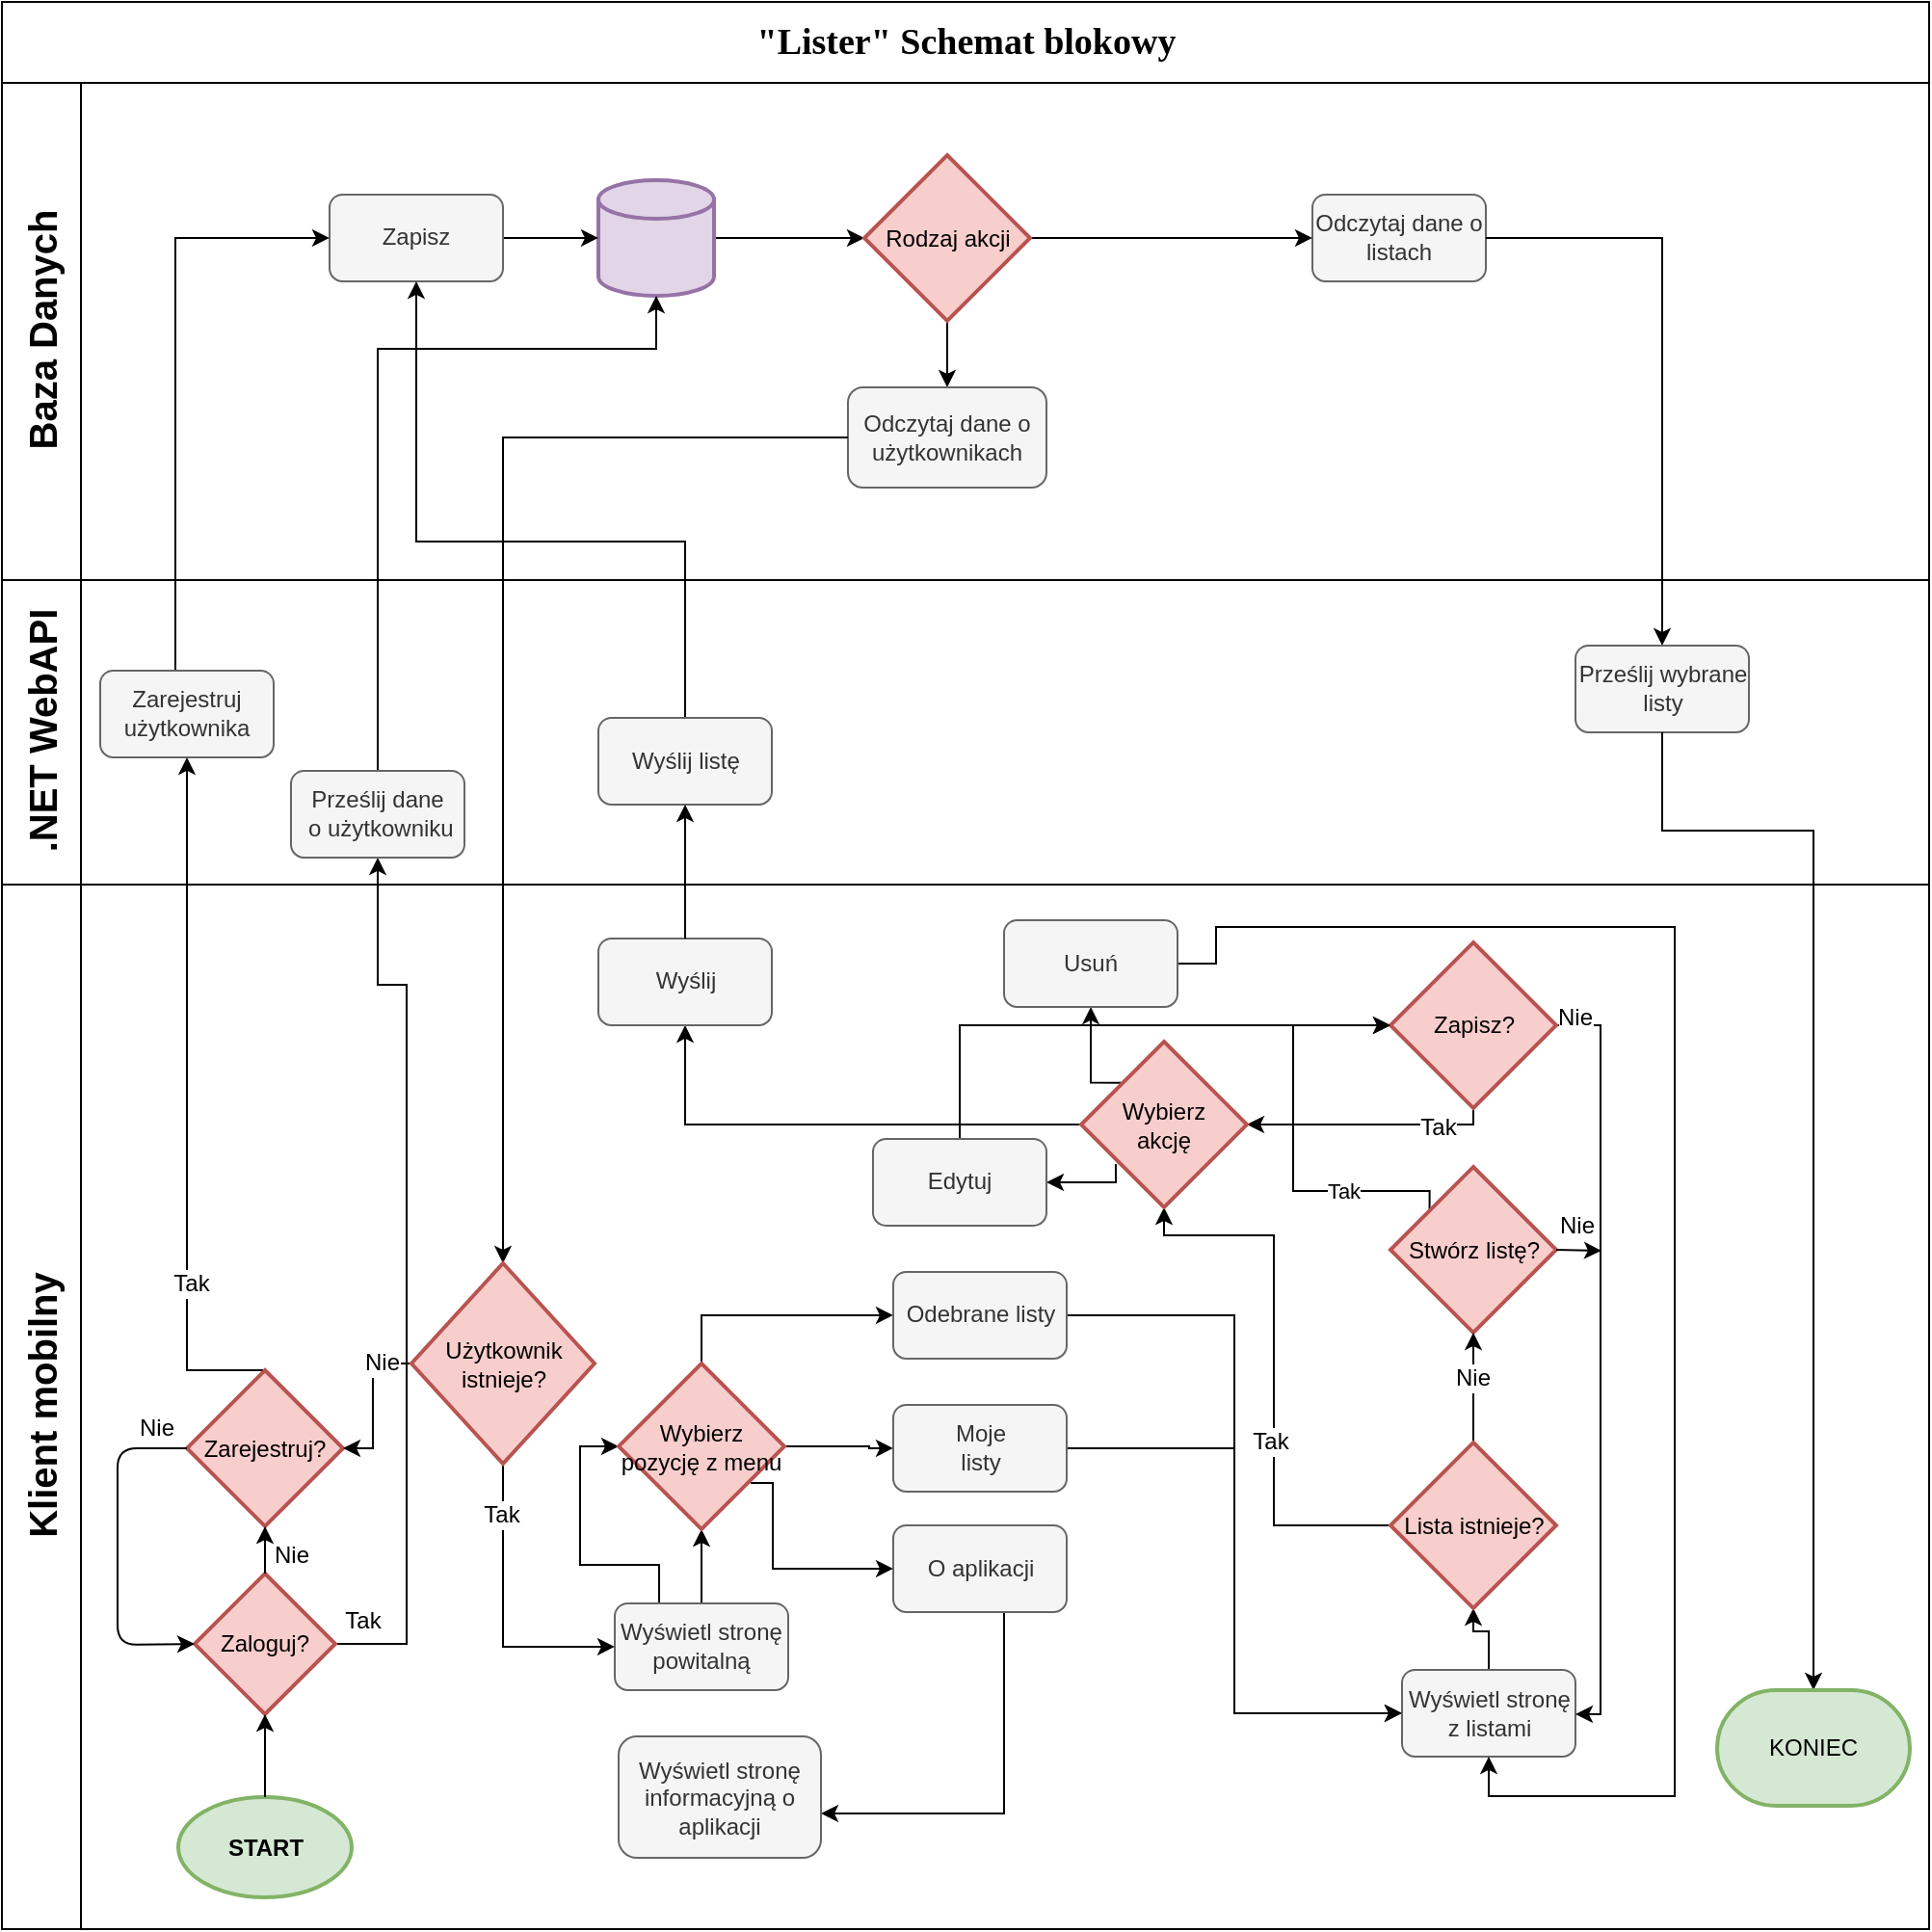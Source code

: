 <mxfile version="10.7.7" type="device"><diagram name="Page-1" id="c7488fd3-1785-93aa-aadb-54a6760d102a"><mxGraphModel dx="1882" dy="1054" grid="1" gridSize="10" guides="1" tooltips="1" connect="1" arrows="1" fold="1" page="1" pageScale="1" pageWidth="1100" pageHeight="850" background="#ffffff" math="0" shadow="0"><root><mxCell id="0"/><mxCell id="1" parent="0"/><mxCell id="2b4e8129b02d487f-1" value="&lt;font style=&quot;font-size: 19px&quot;&gt;&quot;Lister&quot; Schemat blokowy&lt;/font&gt;" style="swimlane;html=1;childLayout=stackLayout;horizontal=1;startSize=42;horizontalStack=0;rounded=0;shadow=0;labelBackgroundColor=none;strokeColor=#000000;strokeWidth=1;fillColor=#ffffff;fontFamily=Verdana;fontSize=8;fontColor=#000000;align=center;" parent="1" vertex="1"><mxGeometry x="180" y="70" width="1000" height="1000" as="geometry"/></mxCell><mxCell id="2b4e8129b02d487f-2" value="&lt;font style=&quot;font-size: 20px&quot;&gt;Baza Danych&lt;/font&gt;" style="swimlane;html=1;startSize=41;horizontal=0;" parent="2b4e8129b02d487f-1" vertex="1"><mxGeometry y="42" width="1000" height="258" as="geometry"/></mxCell><mxCell id="2b4e8129b02d487f-18" style="edgeStyle=orthogonalEdgeStyle;rounded=0;html=1;labelBackgroundColor=none;startArrow=none;startFill=0;startSize=5;endArrow=classicThin;endFill=1;endSize=5;jettySize=auto;orthogonalLoop=1;strokeColor=#000000;strokeWidth=1;fontFamily=Verdana;fontSize=8;fontColor=#000000;" parent="2b4e8129b02d487f-2" source="2b4e8129b02d487f-5" edge="1"><mxGeometry relative="1" as="geometry"><mxPoint x="120" y="75" as="targetPoint"/></mxGeometry></mxCell><mxCell id="2b4e8129b02d487f-20" style="edgeStyle=orthogonalEdgeStyle;rounded=0;html=1;labelBackgroundColor=none;startArrow=none;startFill=0;startSize=5;endArrow=classicThin;endFill=1;endSize=5;jettySize=auto;orthogonalLoop=1;strokeColor=#000000;strokeWidth=1;fontFamily=Verdana;fontSize=8;fontColor=#000000;" parent="2b4e8129b02d487f-2" target="2b4e8129b02d487f-8" edge="1"><mxGeometry relative="1" as="geometry"><mxPoint x="300" y="75" as="sourcePoint"/></mxGeometry></mxCell><mxCell id="2b4e8129b02d487f-22" style="edgeStyle=orthogonalEdgeStyle;rounded=0;html=1;entryX=0;entryY=0.5;labelBackgroundColor=none;startArrow=none;startFill=0;startSize=5;endArrow=classicThin;endFill=1;endSize=5;jettySize=auto;orthogonalLoop=1;strokeColor=#000000;strokeWidth=1;fontFamily=Verdana;fontSize=8;fontColor=#000000;" parent="2b4e8129b02d487f-2" target="2b4e8129b02d487f-10" edge="1"><mxGeometry relative="1" as="geometry"><mxPoint x="490" y="75" as="sourcePoint"/></mxGeometry></mxCell><mxCell id="2b4e8129b02d487f-23" style="edgeStyle=orthogonalEdgeStyle;rounded=0;html=1;labelBackgroundColor=none;startArrow=none;startFill=0;startSize=5;endArrow=classicThin;endFill=1;endSize=5;jettySize=auto;orthogonalLoop=1;strokeColor=#000000;strokeWidth=1;fontFamily=Verdana;fontSize=8;fontColor=#000000;" parent="2b4e8129b02d487f-2" target="2b4e8129b02d487f-11" edge="1"><mxGeometry relative="1" as="geometry"><mxPoint x="580" y="75" as="sourcePoint"/></mxGeometry></mxCell><mxCell id="mTDunuV2wt1Dxk6WjU6H-140" style="edgeStyle=orthogonalEdgeStyle;rounded=0;orthogonalLoop=1;jettySize=auto;html=1;" edge="1" parent="2b4e8129b02d487f-2" source="mTDunuV2wt1Dxk6WjU6H-6" target="mTDunuV2wt1Dxk6WjU6H-139"><mxGeometry relative="1" as="geometry"/></mxCell><mxCell id="mTDunuV2wt1Dxk6WjU6H-6" value="" style="strokeWidth=2;html=1;shape=mxgraph.flowchart.database;whiteSpace=wrap;fillColor=#e1d5e7;strokeColor=#9673a6;" vertex="1" parent="2b4e8129b02d487f-2"><mxGeometry x="309.5" y="50.5" width="60" height="60" as="geometry"/></mxCell><mxCell id="mTDunuV2wt1Dxk6WjU6H-89" style="edgeStyle=orthogonalEdgeStyle;rounded=0;orthogonalLoop=1;jettySize=auto;html=1;" edge="1" parent="2b4e8129b02d487f-2" source="mTDunuV2wt1Dxk6WjU6H-30" target="mTDunuV2wt1Dxk6WjU6H-6"><mxGeometry relative="1" as="geometry"/></mxCell><mxCell id="mTDunuV2wt1Dxk6WjU6H-30" value="Zapisz" style="rounded=1;whiteSpace=wrap;html=1;fontStyle=0;fillColor=#f5f5f5;strokeColor=#666666;fontColor=#333333;" vertex="1" parent="2b4e8129b02d487f-2"><mxGeometry x="170" y="57.971" width="90" height="45" as="geometry"/></mxCell><mxCell id="mTDunuV2wt1Dxk6WjU6H-90" value="Odczytaj dane o listach" style="rounded=1;whiteSpace=wrap;html=1;fontStyle=0;fillColor=#f5f5f5;strokeColor=#666666;fontColor=#333333;" vertex="1" parent="2b4e8129b02d487f-2"><mxGeometry x="680" y="57.971" width="90" height="45" as="geometry"/></mxCell><mxCell id="mTDunuV2wt1Dxk6WjU6H-142" value="" style="edgeStyle=orthogonalEdgeStyle;rounded=0;orthogonalLoop=1;jettySize=auto;html=1;entryX=0;entryY=0.5;entryDx=0;entryDy=0;" edge="1" parent="2b4e8129b02d487f-2" source="mTDunuV2wt1Dxk6WjU6H-139" target="mTDunuV2wt1Dxk6WjU6H-90"><mxGeometry relative="1" as="geometry"><mxPoint x="578.5" y="153.5" as="targetPoint"/><Array as="points"><mxPoint x="670" y="80"/><mxPoint x="670" y="80"/></Array></mxGeometry></mxCell><mxCell id="mTDunuV2wt1Dxk6WjU6H-147" style="edgeStyle=orthogonalEdgeStyle;rounded=0;orthogonalLoop=1;jettySize=auto;html=1;" edge="1" parent="2b4e8129b02d487f-2" source="mTDunuV2wt1Dxk6WjU6H-139" target="mTDunuV2wt1Dxk6WjU6H-146"><mxGeometry relative="1" as="geometry"/></mxCell><mxCell id="mTDunuV2wt1Dxk6WjU6H-139" value="Rodzaj akcji" style="strokeWidth=2;html=1;shape=mxgraph.flowchart.decision;whiteSpace=wrap;fillColor=#f8cecc;strokeColor=#b85450;" vertex="1" parent="2b4e8129b02d487f-2"><mxGeometry x="447.5" y="37.5" width="86" height="86" as="geometry"/></mxCell><mxCell id="mTDunuV2wt1Dxk6WjU6H-146" value="Odczytaj dane o użytkownikach" style="rounded=1;whiteSpace=wrap;html=1;fontStyle=0;fillColor=#f5f5f5;strokeColor=#666666;fontColor=#333333;" vertex="1" parent="2b4e8129b02d487f-2"><mxGeometry x="439" y="158" width="103" height="52" as="geometry"/></mxCell><mxCell id="2b4e8129b02d487f-24" style="edgeStyle=orthogonalEdgeStyle;rounded=0;html=1;labelBackgroundColor=none;startArrow=none;startFill=0;startSize=5;endArrow=classicThin;endFill=1;endSize=5;jettySize=auto;orthogonalLoop=1;strokeColor=#000000;strokeWidth=1;fontFamily=Verdana;fontSize=8;fontColor=#000000;" parent="2b4e8129b02d487f-1" target="2b4e8129b02d487f-12" edge="1"><mxGeometry relative="1" as="geometry"><mxPoint x="155" y="113.5" as="sourcePoint"/></mxGeometry></mxCell><mxCell id="2b4e8129b02d487f-25" value="No" style="edgeStyle=orthogonalEdgeStyle;rounded=0;html=1;labelBackgroundColor=none;startArrow=none;startFill=0;startSize=5;endArrow=classicThin;endFill=1;endSize=5;jettySize=auto;orthogonalLoop=1;strokeColor=#000000;strokeWidth=1;fontFamily=Verdana;fontSize=8;fontColor=#000000;" parent="2b4e8129b02d487f-1" source="2b4e8129b02d487f-13" edge="1"><mxGeometry x="-0.936" y="-15" relative="1" as="geometry"><mxPoint as="offset"/><mxPoint x="265" y="113.5" as="targetPoint"/></mxGeometry></mxCell><mxCell id="2b4e8129b02d487f-27" value="Yes" style="edgeStyle=orthogonalEdgeStyle;rounded=0;html=1;labelBackgroundColor=none;startArrow=none;startFill=0;startSize=5;endArrow=classicThin;endFill=1;endSize=5;jettySize=auto;orthogonalLoop=1;strokeColor=#000000;strokeWidth=1;fontFamily=Verdana;fontSize=8;fontColor=#000000;" parent="2b4e8129b02d487f-1" target="2b4e8129b02d487f-14" edge="1"><mxGeometry x="-0.895" y="15" relative="1" as="geometry"><mxPoint as="offset"/><mxPoint x="265" y="253.5" as="sourcePoint"/></mxGeometry></mxCell><mxCell id="2b4e8129b02d487f-31" style="edgeStyle=orthogonalEdgeStyle;rounded=0;html=1;entryX=0.5;entryY=1;labelBackgroundColor=none;startArrow=none;startFill=0;startSize=5;endArrow=classicThin;endFill=1;endSize=5;jettySize=auto;orthogonalLoop=1;strokeColor=#000000;strokeWidth=1;fontFamily=Verdana;fontSize=8;fontColor=#000000;" parent="2b4e8129b02d487f-1" source="2b4e8129b02d487f-17" edge="1"><mxGeometry relative="1" as="geometry"><mxPoint x="565" y="110" as="targetPoint"/></mxGeometry></mxCell><mxCell id="2b4e8129b02d487f-32" value="No" style="edgeStyle=orthogonalEdgeStyle;rounded=0;html=1;labelBackgroundColor=none;startArrow=none;startFill=0;startSize=5;endArrow=classicThin;endFill=1;endSize=5;jettySize=auto;orthogonalLoop=1;strokeColor=#000000;strokeWidth=1;fontFamily=Verdana;fontSize=8;fontColor=#000000;" parent="2b4e8129b02d487f-1" source="2b4e8129b02d487f-15" edge="1"><mxGeometry x="-0.953" y="15" relative="1" as="geometry"><Array as="points"><mxPoint x="345" y="440"/><mxPoint x="155" y="440"/></Array><mxPoint as="offset"/><mxPoint x="155" y="257" as="targetPoint"/></mxGeometry></mxCell><mxCell id="2b4e8129b02d487f-33" style="edgeStyle=orthogonalEdgeStyle;rounded=0;html=1;labelBackgroundColor=none;startArrow=none;startFill=0;startSize=5;endArrow=classicThin;endFill=1;endSize=5;jettySize=auto;orthogonalLoop=1;strokeColor=#000000;strokeWidth=1;fontFamily=Verdana;fontSize=8;fontColor=#000000;" parent="2b4e8129b02d487f-1" target="2b4e8129b02d487f-9" edge="1"><mxGeometry relative="1" as="geometry"><mxPoint x="455" y="380.5" as="sourcePoint"/></mxGeometry></mxCell><mxCell id="mTDunuV2wt1Dxk6WjU6H-28" style="edgeStyle=orthogonalEdgeStyle;rounded=0;orthogonalLoop=1;jettySize=auto;html=1;entryX=0;entryY=0.5;entryDx=0;entryDy=0;" edge="1" parent="2b4e8129b02d487f-1" source="mTDunuV2wt1Dxk6WjU6H-13" target="mTDunuV2wt1Dxk6WjU6H-30"><mxGeometry relative="1" as="geometry"><Array as="points"><mxPoint x="90" y="123"/></Array></mxGeometry></mxCell><mxCell id="mTDunuV2wt1Dxk6WjU6H-88" style="edgeStyle=orthogonalEdgeStyle;rounded=0;orthogonalLoop=1;jettySize=auto;html=1;" edge="1" parent="2b4e8129b02d487f-1" source="mTDunuV2wt1Dxk6WjU6H-86" target="mTDunuV2wt1Dxk6WjU6H-30"><mxGeometry relative="1" as="geometry"><Array as="points"><mxPoint x="354" y="280"/><mxPoint x="215" y="280"/></Array></mxGeometry></mxCell><mxCell id="mTDunuV2wt1Dxk6WjU6H-94" style="edgeStyle=orthogonalEdgeStyle;rounded=0;orthogonalLoop=1;jettySize=auto;html=1;entryX=0.5;entryY=0;entryDx=0;entryDy=0;" edge="1" parent="2b4e8129b02d487f-1" source="mTDunuV2wt1Dxk6WjU6H-90" target="mTDunuV2wt1Dxk6WjU6H-93"><mxGeometry relative="1" as="geometry"><Array as="points"><mxPoint x="862" y="123"/></Array></mxGeometry></mxCell><mxCell id="mTDunuV2wt1Dxk6WjU6H-132" style="edgeStyle=orthogonalEdgeStyle;rounded=0;orthogonalLoop=1;jettySize=auto;html=1;entryX=0.5;entryY=1;entryDx=0;entryDy=0;exitX=1;exitY=0.5;exitDx=0;exitDy=0;exitPerimeter=0;" edge="1" parent="2b4e8129b02d487f-1" source="mTDunuV2wt1Dxk6WjU6H-7" target="mTDunuV2wt1Dxk6WjU6H-129"><mxGeometry relative="1" as="geometry"><Array as="points"><mxPoint x="210" y="852"/><mxPoint x="210" y="510"/><mxPoint x="195" y="510"/></Array></mxGeometry></mxCell><mxCell id="mTDunuV2wt1Dxk6WjU6H-151" value="Tak" style="text;html=1;resizable=0;points=[];align=center;verticalAlign=middle;labelBackgroundColor=#ffffff;" vertex="1" connectable="0" parent="mTDunuV2wt1Dxk6WjU6H-132"><mxGeometry x="-0.892" y="19" relative="1" as="geometry"><mxPoint x="-11.5" y="7" as="offset"/></mxGeometry></mxCell><mxCell id="mTDunuV2wt1Dxk6WjU6H-135" style="edgeStyle=orthogonalEdgeStyle;rounded=0;orthogonalLoop=1;jettySize=auto;html=1;entryX=0.5;entryY=1;entryDx=0;entryDy=0;entryPerimeter=0;" edge="1" parent="2b4e8129b02d487f-1" source="mTDunuV2wt1Dxk6WjU6H-129" target="mTDunuV2wt1Dxk6WjU6H-6"><mxGeometry relative="1" as="geometry"><Array as="points"><mxPoint x="195" y="180"/><mxPoint x="340" y="180"/></Array></mxGeometry></mxCell><mxCell id="mTDunuV2wt1Dxk6WjU6H-154" style="edgeStyle=orthogonalEdgeStyle;rounded=0;orthogonalLoop=1;jettySize=auto;html=1;" edge="1" parent="2b4e8129b02d487f-1" source="mTDunuV2wt1Dxk6WjU6H-146" target="mTDunuV2wt1Dxk6WjU6H-148"><mxGeometry relative="1" as="geometry"/></mxCell><mxCell id="2b4e8129b02d487f-3" value="&lt;font style=&quot;font-size: 20px&quot;&gt;.NET WebAPI&lt;/font&gt;" style="swimlane;html=1;startSize=41;horizontal=0;" parent="2b4e8129b02d487f-1" vertex="1"><mxGeometry y="300" width="1000" height="158" as="geometry"/></mxCell><mxCell id="2b4e8129b02d487f-26" style="edgeStyle=orthogonalEdgeStyle;rounded=0;html=1;labelBackgroundColor=none;startArrow=none;startFill=0;startSize=5;endArrow=classicThin;endFill=1;endSize=5;jettySize=auto;orthogonalLoop=1;strokeColor=#000000;strokeWidth=1;fontFamily=Verdana;fontSize=8;fontColor=#000000;" parent="2b4e8129b02d487f-3" target="2b4e8129b02d487f-13" edge="1"><mxGeometry relative="1" as="geometry"><mxPoint x="190" y="68.5" as="sourcePoint"/></mxGeometry></mxCell><mxCell id="mTDunuV2wt1Dxk6WjU6H-13" value="Zarejestruj użytkownika" style="rounded=1;whiteSpace=wrap;html=1;fontStyle=0;fillColor=#f5f5f5;strokeColor=#666666;fontColor=#333333;" vertex="1" parent="2b4e8129b02d487f-3"><mxGeometry x="51" y="46.971" width="90" height="45" as="geometry"/></mxCell><mxCell id="mTDunuV2wt1Dxk6WjU6H-86" value="Wyślij listę" style="rounded=1;whiteSpace=wrap;html=1;fontStyle=0;fillColor=#f5f5f5;strokeColor=#666666;fontColor=#333333;" vertex="1" parent="2b4e8129b02d487f-3"><mxGeometry x="309.5" y="71.471" width="90" height="45" as="geometry"/></mxCell><mxCell id="mTDunuV2wt1Dxk6WjU6H-93" value="Prześlij wybrane listy" style="rounded=1;whiteSpace=wrap;html=1;fontStyle=0;fillColor=#f5f5f5;strokeColor=#666666;fontColor=#333333;" vertex="1" parent="2b4e8129b02d487f-3"><mxGeometry x="816.5" y="33.971" width="90" height="45" as="geometry"/></mxCell><mxCell id="mTDunuV2wt1Dxk6WjU6H-129" value="&lt;div&gt;Prześlij dane&lt;/div&gt;&amp;nbsp;o użytkowniku" style="rounded=1;whiteSpace=wrap;html=1;fontStyle=0;fillColor=#f5f5f5;strokeColor=#666666;fontColor=#333333;" vertex="1" parent="2b4e8129b02d487f-3"><mxGeometry x="150" y="98.971" width="90" height="45" as="geometry"/></mxCell><mxCell id="mTDunuV2wt1Dxk6WjU6H-177" style="edgeStyle=orthogonalEdgeStyle;rounded=0;orthogonalLoop=1;jettySize=auto;html=1;" edge="1" parent="2b4e8129b02d487f-1" source="mTDunuV2wt1Dxk6WjU6H-93" target="mTDunuV2wt1Dxk6WjU6H-176"><mxGeometry relative="1" as="geometry"><Array as="points"><mxPoint x="862" y="430"/><mxPoint x="940" y="430"/></Array></mxGeometry></mxCell><mxCell id="mTDunuV2wt1Dxk6WjU6H-180" style="edgeStyle=orthogonalEdgeStyle;rounded=0;orthogonalLoop=1;jettySize=auto;html=1;exitX=0.5;exitY=0;exitDx=0;exitDy=0;exitPerimeter=0;" edge="1" parent="2b4e8129b02d487f-1" source="mTDunuV2wt1Dxk6WjU6H-17" target="mTDunuV2wt1Dxk6WjU6H-13"><mxGeometry relative="1" as="geometry"><Array as="points"><mxPoint x="136" y="710"/><mxPoint x="96" y="710"/></Array></mxGeometry></mxCell><mxCell id="mTDunuV2wt1Dxk6WjU6H-181" value="Tak" style="text;html=1;resizable=0;points=[];align=center;verticalAlign=middle;labelBackgroundColor=#ffffff;" vertex="1" connectable="0" parent="mTDunuV2wt1Dxk6WjU6H-180"><mxGeometry x="-0.523" y="-2" relative="1" as="geometry"><mxPoint as="offset"/></mxGeometry></mxCell><mxCell id="mTDunuV2wt1Dxk6WjU6H-1" value="&lt;div style=&quot;font-size: 20px&quot;&gt;&lt;font style=&quot;font-size: 20px&quot;&gt;Klient mobilny&lt;/font&gt;&lt;/div&gt;" style="swimlane;html=1;startSize=41;horizontal=0;" vertex="1" parent="2b4e8129b02d487f-1"><mxGeometry y="458" width="1000" height="542" as="geometry"/></mxCell><mxCell id="mTDunuV2wt1Dxk6WjU6H-2" style="edgeStyle=orthogonalEdgeStyle;rounded=0;html=1;labelBackgroundColor=none;startArrow=none;startFill=0;startSize=5;endArrow=classicThin;endFill=1;endSize=5;jettySize=auto;orthogonalLoop=1;strokeColor=#000000;strokeWidth=1;fontFamily=Verdana;fontSize=8;fontColor=#000000;" edge="1" parent="mTDunuV2wt1Dxk6WjU6H-1"><mxGeometry relative="1" as="geometry"><mxPoint x="300" y="76" as="sourcePoint"/></mxGeometry></mxCell><mxCell id="mTDunuV2wt1Dxk6WjU6H-3" value="Yes" style="edgeStyle=orthogonalEdgeStyle;rounded=0;html=1;entryX=0;entryY=0.5;labelBackgroundColor=none;startArrow=none;startFill=0;startSize=5;endArrow=classicThin;endFill=1;endSize=5;jettySize=auto;orthogonalLoop=1;strokeColor=#000000;strokeWidth=1;fontFamily=Verdana;fontSize=8;fontColor=#000000;" edge="1" parent="mTDunuV2wt1Dxk6WjU6H-1"><mxGeometry x="-0.501" y="6" relative="1" as="geometry"><mxPoint as="offset"/><mxPoint x="360" y="76" as="sourcePoint"/></mxGeometry></mxCell><mxCell id="mTDunuV2wt1Dxk6WjU6H-4" style="edgeStyle=orthogonalEdgeStyle;rounded=0;html=1;labelBackgroundColor=none;startArrow=none;startFill=0;startSize=5;endArrow=classicThin;endFill=1;endSize=5;jettySize=auto;orthogonalLoop=1;strokeColor=#000000;strokeWidth=1;fontFamily=Verdana;fontSize=8;fontColor=#000000;" edge="1" parent="mTDunuV2wt1Dxk6WjU6H-1"><mxGeometry relative="1" as="geometry"><mxPoint x="470" y="75.5" as="sourcePoint"/></mxGeometry></mxCell><mxCell id="mTDunuV2wt1Dxk6WjU6H-5" value="&lt;span&gt;START&lt;/span&gt;" style="strokeWidth=2;html=1;shape=mxgraph.flowchart.start_1;whiteSpace=wrap;fontStyle=1;fillColor=#d5e8d4;strokeColor=#82b366;" vertex="1" parent="mTDunuV2wt1Dxk6WjU6H-1"><mxGeometry x="91.5" y="473.5" width="90" height="52" as="geometry"/></mxCell><mxCell id="mTDunuV2wt1Dxk6WjU6H-7" value="Zaloguj?" style="strokeWidth=2;html=1;shape=mxgraph.flowchart.decision;whiteSpace=wrap;fillColor=#f8cecc;strokeColor=#b85450;" vertex="1" parent="mTDunuV2wt1Dxk6WjU6H-1"><mxGeometry x="100" y="357.5" width="73" height="73" as="geometry"/></mxCell><mxCell id="mTDunuV2wt1Dxk6WjU6H-17" value="Zarejestruj?" style="strokeWidth=2;html=1;shape=mxgraph.flowchart.decision;whiteSpace=wrap;fillColor=#f8cecc;strokeColor=#b85450;" vertex="1" parent="mTDunuV2wt1Dxk6WjU6H-1"><mxGeometry x="96" y="252" width="81" height="81" as="geometry"/></mxCell><mxCell id="mTDunuV2wt1Dxk6WjU6H-14" value="" style="endArrow=classic;html=1;exitX=0.5;exitY=0;exitDx=0;exitDy=0;exitPerimeter=0;" edge="1" parent="mTDunuV2wt1Dxk6WjU6H-1" source="mTDunuV2wt1Dxk6WjU6H-5" target="mTDunuV2wt1Dxk6WjU6H-7"><mxGeometry width="50" height="50" relative="1" as="geometry"><mxPoint y="352" as="sourcePoint"/><mxPoint x="50" y="302" as="targetPoint"/></mxGeometry></mxCell><mxCell id="mTDunuV2wt1Dxk6WjU6H-16" value="" style="endArrow=classic;html=1;exitX=0.5;exitY=0;exitDx=0;exitDy=0;exitPerimeter=0;entryX=0.5;entryY=1;entryDx=0;entryDy=0;entryPerimeter=0;" edge="1" parent="mTDunuV2wt1Dxk6WjU6H-1" source="mTDunuV2wt1Dxk6WjU6H-7" target="mTDunuV2wt1Dxk6WjU6H-17"><mxGeometry width="50" height="50" relative="1" as="geometry"><mxPoint x="-10" y="432" as="sourcePoint"/><mxPoint x="40" y="382" as="targetPoint"/></mxGeometry></mxCell><mxCell id="mTDunuV2wt1Dxk6WjU6H-19" value="Nie" style="text;html=1;resizable=0;points=[];align=center;verticalAlign=middle;labelBackgroundColor=#ffffff;" vertex="1" connectable="0" parent="mTDunuV2wt1Dxk6WjU6H-16"><mxGeometry x="-0.151" relative="1" as="geometry"><mxPoint x="13.5" y="0.5" as="offset"/></mxGeometry></mxCell><mxCell id="mTDunuV2wt1Dxk6WjU6H-20" value="" style="endArrow=classic;html=1;exitX=0;exitY=0.5;exitDx=0;exitDy=0;exitPerimeter=0;entryX=0;entryY=0.5;entryDx=0;entryDy=0;entryPerimeter=0;" edge="1" parent="mTDunuV2wt1Dxk6WjU6H-1" source="mTDunuV2wt1Dxk6WjU6H-17" target="mTDunuV2wt1Dxk6WjU6H-7"><mxGeometry width="50" height="50" relative="1" as="geometry"><mxPoint x="10" y="827.5" as="sourcePoint"/><mxPoint x="60" y="777.5" as="targetPoint"/><Array as="points"><mxPoint x="60" y="292.5"/><mxPoint x="60" y="394.5"/></Array></mxGeometry></mxCell><mxCell id="mTDunuV2wt1Dxk6WjU6H-21" value="Nie" style="text;html=1;resizable=0;points=[];align=center;verticalAlign=middle;labelBackgroundColor=#ffffff;" vertex="1" connectable="0" parent="mTDunuV2wt1Dxk6WjU6H-20"><mxGeometry x="-0.045" relative="1" as="geometry"><mxPoint x="20" y="-59.5" as="offset"/></mxGeometry></mxCell><mxCell id="mTDunuV2wt1Dxk6WjU6H-162" style="edgeStyle=orthogonalEdgeStyle;rounded=0;orthogonalLoop=1;jettySize=auto;html=1;entryX=0;entryY=0.5;entryDx=0;entryDy=0;entryPerimeter=0;" edge="1" parent="mTDunuV2wt1Dxk6WjU6H-1" source="mTDunuV2wt1Dxk6WjU6H-35" target="mTDunuV2wt1Dxk6WjU6H-38"><mxGeometry relative="1" as="geometry"><Array as="points"><mxPoint x="341" y="353"/><mxPoint x="300" y="353"/><mxPoint x="300" y="292"/></Array></mxGeometry></mxCell><mxCell id="mTDunuV2wt1Dxk6WjU6H-171" value="" style="edgeStyle=orthogonalEdgeStyle;rounded=0;orthogonalLoop=1;jettySize=auto;html=1;" edge="1" parent="mTDunuV2wt1Dxk6WjU6H-1" source="mTDunuV2wt1Dxk6WjU6H-35" target="mTDunuV2wt1Dxk6WjU6H-38"><mxGeometry relative="1" as="geometry"/></mxCell><mxCell id="mTDunuV2wt1Dxk6WjU6H-35" value="Wyświetl stronę powitalną" style="rounded=1;whiteSpace=wrap;html=1;fontStyle=0;fillColor=#f5f5f5;strokeColor=#666666;fontColor=#333333;" vertex="1" parent="mTDunuV2wt1Dxk6WjU6H-1"><mxGeometry x="318" y="372.971" width="90" height="45" as="geometry"/></mxCell><mxCell id="mTDunuV2wt1Dxk6WjU6H-47" style="edgeStyle=orthogonalEdgeStyle;rounded=0;orthogonalLoop=1;jettySize=auto;html=1;entryX=0;entryY=0.5;entryDx=0;entryDy=0;" edge="1" parent="mTDunuV2wt1Dxk6WjU6H-1" source="mTDunuV2wt1Dxk6WjU6H-38" target="mTDunuV2wt1Dxk6WjU6H-41"><mxGeometry relative="1" as="geometry"><Array as="points"><mxPoint x="450" y="292"/><mxPoint x="450" y="292"/></Array></mxGeometry></mxCell><mxCell id="mTDunuV2wt1Dxk6WjU6H-167" style="edgeStyle=orthogonalEdgeStyle;rounded=0;orthogonalLoop=1;jettySize=auto;html=1;entryX=0;entryY=0.5;entryDx=0;entryDy=0;" edge="1" parent="mTDunuV2wt1Dxk6WjU6H-1" source="mTDunuV2wt1Dxk6WjU6H-38" target="mTDunuV2wt1Dxk6WjU6H-42"><mxGeometry relative="1" as="geometry"><Array as="points"><mxPoint x="363" y="223"/></Array></mxGeometry></mxCell><mxCell id="mTDunuV2wt1Dxk6WjU6H-38" value="Wybierz pozycję z menu" style="strokeWidth=2;html=1;shape=mxgraph.flowchart.decision;whiteSpace=wrap;fillColor=#f8cecc;strokeColor=#b85450;" vertex="1" parent="mTDunuV2wt1Dxk6WjU6H-1"><mxGeometry x="320" y="248.5" width="86" height="86" as="geometry"/></mxCell><mxCell id="mTDunuV2wt1Dxk6WjU6H-51" style="edgeStyle=orthogonalEdgeStyle;rounded=0;orthogonalLoop=1;jettySize=auto;html=1;entryX=0;entryY=0.5;entryDx=0;entryDy=0;" edge="1" parent="mTDunuV2wt1Dxk6WjU6H-1" source="mTDunuV2wt1Dxk6WjU6H-42" target="mTDunuV2wt1Dxk6WjU6H-48"><mxGeometry relative="1" as="geometry"/></mxCell><mxCell id="mTDunuV2wt1Dxk6WjU6H-42" value="Odebrane listy" style="rounded=1;whiteSpace=wrap;html=1;fontStyle=0;fillColor=#f5f5f5;strokeColor=#666666;fontColor=#333333;" vertex="1" parent="mTDunuV2wt1Dxk6WjU6H-1"><mxGeometry x="462.5" y="200.971" width="90" height="45" as="geometry"/></mxCell><mxCell id="mTDunuV2wt1Dxk6WjU6H-164" style="edgeStyle=orthogonalEdgeStyle;rounded=0;orthogonalLoop=1;jettySize=auto;html=1;entryX=0.5;entryY=1;entryDx=0;entryDy=0;entryPerimeter=0;" edge="1" parent="mTDunuV2wt1Dxk6WjU6H-1" source="mTDunuV2wt1Dxk6WjU6H-48" target="mTDunuV2wt1Dxk6WjU6H-67"><mxGeometry relative="1" as="geometry"/></mxCell><mxCell id="mTDunuV2wt1Dxk6WjU6H-48" value="Wyświetl stronę z listami" style="rounded=1;whiteSpace=wrap;html=1;fontStyle=0;fillColor=#f5f5f5;strokeColor=#666666;fontColor=#333333;" vertex="1" parent="mTDunuV2wt1Dxk6WjU6H-1"><mxGeometry x="726.5" y="407.471" width="90" height="45" as="geometry"/></mxCell><mxCell id="mTDunuV2wt1Dxk6WjU6H-52" style="edgeStyle=orthogonalEdgeStyle;rounded=0;orthogonalLoop=1;jettySize=auto;html=1;entryX=0;entryY=0.5;entryDx=0;entryDy=0;" edge="1" parent="mTDunuV2wt1Dxk6WjU6H-1" source="mTDunuV2wt1Dxk6WjU6H-41" target="mTDunuV2wt1Dxk6WjU6H-48"><mxGeometry relative="1" as="geometry"/></mxCell><mxCell id="mTDunuV2wt1Dxk6WjU6H-41" value="&lt;div&gt;Moje &lt;br&gt;&lt;/div&gt;&lt;div&gt;listy&lt;/div&gt;" style="rounded=1;whiteSpace=wrap;html=1;fontStyle=0;fillColor=#f5f5f5;strokeColor=#666666;fontColor=#333333;" vertex="1" parent="mTDunuV2wt1Dxk6WjU6H-1"><mxGeometry x="462.5" y="269.971" width="90" height="45" as="geometry"/></mxCell><mxCell id="mTDunuV2wt1Dxk6WjU6H-126" value="" style="edgeStyle=orthogonalEdgeStyle;rounded=0;orthogonalLoop=1;jettySize=auto;html=1;" edge="1" parent="mTDunuV2wt1Dxk6WjU6H-1" source="mTDunuV2wt1Dxk6WjU6H-40" target="mTDunuV2wt1Dxk6WjU6H-125"><mxGeometry relative="1" as="geometry"><Array as="points"><mxPoint x="520" y="482"/></Array></mxGeometry></mxCell><mxCell id="mTDunuV2wt1Dxk6WjU6H-40" value="O aplikacji" style="rounded=1;whiteSpace=wrap;html=1;fontStyle=0;fillColor=#f5f5f5;strokeColor=#666666;fontColor=#333333;" vertex="1" parent="mTDunuV2wt1Dxk6WjU6H-1"><mxGeometry x="462.5" y="332.471" width="90" height="45" as="geometry"/></mxCell><mxCell id="mTDunuV2wt1Dxk6WjU6H-125" value="Wyświetl stronę informacyjną o aplikacji" style="rounded=1;whiteSpace=wrap;html=1;fontStyle=0;fillColor=#f5f5f5;strokeColor=#666666;fontColor=#333333;" vertex="1" parent="mTDunuV2wt1Dxk6WjU6H-1"><mxGeometry x="320" y="442" width="105" height="63" as="geometry"/></mxCell><mxCell id="mTDunuV2wt1Dxk6WjU6H-57" value="Tak" style="edgeStyle=orthogonalEdgeStyle;rounded=0;orthogonalLoop=1;jettySize=auto;html=1;entryX=0;entryY=0.5;entryDx=0;entryDy=0;entryPerimeter=0;exitX=0.236;exitY=0.287;exitDx=0;exitDy=0;exitPerimeter=0;" edge="1" parent="mTDunuV2wt1Dxk6WjU6H-1" source="mTDunuV2wt1Dxk6WjU6H-53" target="mTDunuV2wt1Dxk6WjU6H-55"><mxGeometry x="-0.479" relative="1" as="geometry"><Array as="points"><mxPoint x="741" y="159"/><mxPoint x="670" y="159"/><mxPoint x="670" y="73"/></Array><mxPoint as="offset"/></mxGeometry></mxCell><mxCell id="mTDunuV2wt1Dxk6WjU6H-53" value="Stwórz listę?" style="strokeWidth=2;html=1;shape=mxgraph.flowchart.decision;whiteSpace=wrap;fillColor=#f8cecc;strokeColor=#b85450;" vertex="1" parent="mTDunuV2wt1Dxk6WjU6H-1"><mxGeometry x="720.5" y="146.5" width="86" height="86" as="geometry"/></mxCell><mxCell id="mTDunuV2wt1Dxk6WjU6H-58" style="edgeStyle=orthogonalEdgeStyle;rounded=0;orthogonalLoop=1;jettySize=auto;html=1;entryX=1;entryY=0.5;entryDx=0;entryDy=0;exitX=1;exitY=0.5;exitDx=0;exitDy=0;exitPerimeter=0;" edge="1" parent="mTDunuV2wt1Dxk6WjU6H-1" source="mTDunuV2wt1Dxk6WjU6H-55" target="mTDunuV2wt1Dxk6WjU6H-48"><mxGeometry relative="1" as="geometry"><mxPoint x="740.559" y="194.912" as="targetPoint"/><Array as="points"><mxPoint x="829.5" y="73.5"/><mxPoint x="829.5" y="430.5"/><mxPoint x="816.5" y="430.5"/></Array></mxGeometry></mxCell><mxCell id="mTDunuV2wt1Dxk6WjU6H-59" value="Nie" style="text;html=1;resizable=0;points=[];align=center;verticalAlign=middle;labelBackgroundColor=#ffffff;" vertex="1" connectable="0" parent="mTDunuV2wt1Dxk6WjU6H-58"><mxGeometry x="-0.525" relative="1" as="geometry"><mxPoint x="-13.5" y="-74.5" as="offset"/></mxGeometry></mxCell><mxCell id="mTDunuV2wt1Dxk6WjU6H-115" style="edgeStyle=orthogonalEdgeStyle;rounded=0;orthogonalLoop=1;jettySize=auto;html=1;entryX=1;entryY=0.5;entryDx=0;entryDy=0;entryPerimeter=0;exitX=0.5;exitY=1;exitDx=0;exitDy=0;exitPerimeter=0;" edge="1" parent="mTDunuV2wt1Dxk6WjU6H-1" source="mTDunuV2wt1Dxk6WjU6H-55" target="mTDunuV2wt1Dxk6WjU6H-71"><mxGeometry relative="1" as="geometry"><Array as="points"><mxPoint x="764" y="125"/></Array></mxGeometry></mxCell><mxCell id="mTDunuV2wt1Dxk6WjU6H-116" value="Tak" style="text;html=1;resizable=0;points=[];align=center;verticalAlign=middle;labelBackgroundColor=#ffffff;" vertex="1" connectable="0" parent="mTDunuV2wt1Dxk6WjU6H-115"><mxGeometry x="-0.572" y="1" relative="1" as="geometry"><mxPoint as="offset"/></mxGeometry></mxCell><mxCell id="mTDunuV2wt1Dxk6WjU6H-55" value="Zapisz?" style="strokeWidth=2;html=1;shape=mxgraph.flowchart.decision;whiteSpace=wrap;fillColor=#f8cecc;strokeColor=#b85450;" vertex="1" parent="mTDunuV2wt1Dxk6WjU6H-1"><mxGeometry x="720.5" y="30" width="86" height="86" as="geometry"/></mxCell><mxCell id="mTDunuV2wt1Dxk6WjU6H-64" value="" style="endArrow=classic;html=1;exitX=1;exitY=0.5;exitDx=0;exitDy=0;exitPerimeter=0;" edge="1" parent="mTDunuV2wt1Dxk6WjU6H-1" source="mTDunuV2wt1Dxk6WjU6H-53"><mxGeometry width="50" height="50" relative="1" as="geometry"><mxPoint x="633" y="302" as="sourcePoint"/><mxPoint x="830" y="190" as="targetPoint"/><Array as="points"/></mxGeometry></mxCell><mxCell id="mTDunuV2wt1Dxk6WjU6H-66" value="Nie" style="text;html=1;resizable=0;points=[];align=center;verticalAlign=middle;labelBackgroundColor=#ffffff;" vertex="1" connectable="0" parent="mTDunuV2wt1Dxk6WjU6H-64"><mxGeometry x="1" y="15" relative="1" as="geometry"><mxPoint x="-13.5" y="2" as="offset"/></mxGeometry></mxCell><mxCell id="mTDunuV2wt1Dxk6WjU6H-69" style="edgeStyle=orthogonalEdgeStyle;rounded=0;orthogonalLoop=1;jettySize=auto;html=1;" edge="1" parent="mTDunuV2wt1Dxk6WjU6H-1" source="mTDunuV2wt1Dxk6WjU6H-67" target="mTDunuV2wt1Dxk6WjU6H-53"><mxGeometry relative="1" as="geometry"/></mxCell><mxCell id="mTDunuV2wt1Dxk6WjU6H-70" value="Nie" style="text;html=1;resizable=0;points=[];align=center;verticalAlign=middle;labelBackgroundColor=#ffffff;" vertex="1" connectable="0" parent="mTDunuV2wt1Dxk6WjU6H-69"><mxGeometry x="0.184" y="1" relative="1" as="geometry"><mxPoint as="offset"/></mxGeometry></mxCell><mxCell id="mTDunuV2wt1Dxk6WjU6H-74" style="edgeStyle=orthogonalEdgeStyle;rounded=0;orthogonalLoop=1;jettySize=auto;html=1;entryX=0.5;entryY=1;entryDx=0;entryDy=0;entryPerimeter=0;" edge="1" parent="mTDunuV2wt1Dxk6WjU6H-1" source="mTDunuV2wt1Dxk6WjU6H-67" target="mTDunuV2wt1Dxk6WjU6H-71"><mxGeometry relative="1" as="geometry"><Array as="points"><mxPoint x="660" y="333"/><mxPoint x="660" y="182"/><mxPoint x="603" y="182"/></Array></mxGeometry></mxCell><mxCell id="mTDunuV2wt1Dxk6WjU6H-84" value="Tak" style="text;html=1;resizable=0;points=[];align=center;verticalAlign=middle;labelBackgroundColor=#ffffff;" vertex="1" connectable="0" parent="mTDunuV2wt1Dxk6WjU6H-74"><mxGeometry x="-0.259" y="2" relative="1" as="geometry"><mxPoint as="offset"/></mxGeometry></mxCell><mxCell id="mTDunuV2wt1Dxk6WjU6H-67" value="Lista istnieje?" style="strokeWidth=2;html=1;shape=mxgraph.flowchart.decision;whiteSpace=wrap;fillColor=#f8cecc;strokeColor=#b85450;" vertex="1" parent="mTDunuV2wt1Dxk6WjU6H-1"><mxGeometry x="720.5" y="289.5" width="86" height="86" as="geometry"/></mxCell><mxCell id="mTDunuV2wt1Dxk6WjU6H-105" style="edgeStyle=orthogonalEdgeStyle;rounded=0;orthogonalLoop=1;jettySize=auto;html=1;entryX=0.5;entryY=1;entryDx=0;entryDy=0;" edge="1" parent="mTDunuV2wt1Dxk6WjU6H-1" source="mTDunuV2wt1Dxk6WjU6H-71" target="mTDunuV2wt1Dxk6WjU6H-79"><mxGeometry relative="1" as="geometry"><Array as="points"><mxPoint x="354" y="125"/></Array></mxGeometry></mxCell><mxCell id="mTDunuV2wt1Dxk6WjU6H-121" style="edgeStyle=orthogonalEdgeStyle;rounded=0;orthogonalLoop=1;jettySize=auto;html=1;entryX=0.5;entryY=1;entryDx=0;entryDy=0;exitX=0.252;exitY=0.248;exitDx=0;exitDy=0;exitPerimeter=0;" edge="1" parent="mTDunuV2wt1Dxk6WjU6H-1" source="mTDunuV2wt1Dxk6WjU6H-71" target="mTDunuV2wt1Dxk6WjU6H-78"><mxGeometry relative="1" as="geometry"><Array as="points"><mxPoint x="565" y="103"/></Array></mxGeometry></mxCell><mxCell id="mTDunuV2wt1Dxk6WjU6H-169" style="edgeStyle=orthogonalEdgeStyle;rounded=0;orthogonalLoop=1;jettySize=auto;html=1;entryX=1;entryY=0.5;entryDx=0;entryDy=0;exitX=0.209;exitY=0.738;exitDx=0;exitDy=0;exitPerimeter=0;" edge="1" parent="mTDunuV2wt1Dxk6WjU6H-1" source="mTDunuV2wt1Dxk6WjU6H-71" target="mTDunuV2wt1Dxk6WjU6H-77"><mxGeometry relative="1" as="geometry"><Array as="points"><mxPoint x="578" y="154"/></Array></mxGeometry></mxCell><mxCell id="mTDunuV2wt1Dxk6WjU6H-71" value="&lt;div&gt;Wybierz &lt;br&gt;&lt;/div&gt;&lt;div&gt;akcję&lt;/div&gt;" style="strokeWidth=2;html=1;shape=mxgraph.flowchart.decision;whiteSpace=wrap;fillColor=#f8cecc;strokeColor=#b85450;" vertex="1" parent="mTDunuV2wt1Dxk6WjU6H-1"><mxGeometry x="560" y="81.5" width="86" height="86" as="geometry"/></mxCell><mxCell id="mTDunuV2wt1Dxk6WjU6H-119" style="edgeStyle=orthogonalEdgeStyle;rounded=0;orthogonalLoop=1;jettySize=auto;html=1;entryX=0;entryY=0.5;entryDx=0;entryDy=0;entryPerimeter=0;" edge="1" parent="mTDunuV2wt1Dxk6WjU6H-1" source="mTDunuV2wt1Dxk6WjU6H-77" target="mTDunuV2wt1Dxk6WjU6H-55"><mxGeometry relative="1" as="geometry"><Array as="points"><mxPoint x="497" y="73"/></Array></mxGeometry></mxCell><mxCell id="mTDunuV2wt1Dxk6WjU6H-77" value="Edytuj" style="rounded=1;whiteSpace=wrap;html=1;fontStyle=0;fillColor=#f5f5f5;strokeColor=#666666;fontColor=#333333;" vertex="1" parent="mTDunuV2wt1Dxk6WjU6H-1"><mxGeometry x="452" y="131.971" width="90" height="45" as="geometry"/></mxCell><mxCell id="mTDunuV2wt1Dxk6WjU6H-117" style="edgeStyle=orthogonalEdgeStyle;rounded=0;orthogonalLoop=1;jettySize=auto;html=1;entryX=0.5;entryY=1;entryDx=0;entryDy=0;exitX=1;exitY=0.5;exitDx=0;exitDy=0;" edge="1" parent="mTDunuV2wt1Dxk6WjU6H-1" source="mTDunuV2wt1Dxk6WjU6H-78" target="mTDunuV2wt1Dxk6WjU6H-48"><mxGeometry relative="1" as="geometry"><mxPoint x="650" y="62" as="sourcePoint"/><Array as="points"><mxPoint x="630" y="41"/><mxPoint x="630" y="22"/><mxPoint x="868" y="22"/><mxPoint x="868" y="473"/><mxPoint x="772" y="473"/></Array></mxGeometry></mxCell><mxCell id="mTDunuV2wt1Dxk6WjU6H-78" value="Usuń" style="rounded=1;whiteSpace=wrap;html=1;fontStyle=0;fillColor=#f5f5f5;strokeColor=#666666;fontColor=#333333;" vertex="1" parent="mTDunuV2wt1Dxk6WjU6H-1"><mxGeometry x="520" y="18.471" width="90" height="45" as="geometry"/></mxCell><mxCell id="mTDunuV2wt1Dxk6WjU6H-79" value="Wyślij" style="rounded=1;whiteSpace=wrap;html=1;fontStyle=0;fillColor=#f5f5f5;strokeColor=#666666;fontColor=#333333;" vertex="1" parent="mTDunuV2wt1Dxk6WjU6H-1"><mxGeometry x="309.5" y="27.971" width="90" height="45" as="geometry"/></mxCell><mxCell id="mTDunuV2wt1Dxk6WjU6H-155" style="edgeStyle=orthogonalEdgeStyle;rounded=0;orthogonalLoop=1;jettySize=auto;html=1;" edge="1" parent="mTDunuV2wt1Dxk6WjU6H-1" source="mTDunuV2wt1Dxk6WjU6H-148" target="mTDunuV2wt1Dxk6WjU6H-17"><mxGeometry relative="1" as="geometry"/></mxCell><mxCell id="mTDunuV2wt1Dxk6WjU6H-158" value="&lt;div&gt;Nie&lt;/div&gt;" style="text;html=1;resizable=0;points=[];align=center;verticalAlign=middle;labelBackgroundColor=#ffffff;" vertex="1" connectable="0" parent="mTDunuV2wt1Dxk6WjU6H-155"><mxGeometry x="-0.605" y="-1" relative="1" as="geometry"><mxPoint as="offset"/></mxGeometry></mxCell><mxCell id="mTDunuV2wt1Dxk6WjU6H-156" style="edgeStyle=orthogonalEdgeStyle;rounded=0;orthogonalLoop=1;jettySize=auto;html=1;entryX=0;entryY=0.5;entryDx=0;entryDy=0;" edge="1" parent="mTDunuV2wt1Dxk6WjU6H-1" source="mTDunuV2wt1Dxk6WjU6H-148" target="mTDunuV2wt1Dxk6WjU6H-35"><mxGeometry relative="1" as="geometry"><Array as="points"><mxPoint x="260" y="395"/></Array></mxGeometry></mxCell><mxCell id="mTDunuV2wt1Dxk6WjU6H-157" value="Tak" style="text;html=1;resizable=0;points=[];align=center;verticalAlign=middle;labelBackgroundColor=#ffffff;" vertex="1" connectable="0" parent="mTDunuV2wt1Dxk6WjU6H-156"><mxGeometry x="-0.666" y="-1" relative="1" as="geometry"><mxPoint y="1" as="offset"/></mxGeometry></mxCell><mxCell id="mTDunuV2wt1Dxk6WjU6H-148" value="Użytkownik istnieje?" style="strokeWidth=2;html=1;shape=mxgraph.flowchart.decision;whiteSpace=wrap;fillColor=#f8cecc;strokeColor=#b85450;" vertex="1" parent="mTDunuV2wt1Dxk6WjU6H-1"><mxGeometry x="212.5" y="196.5" width="95" height="104" as="geometry"/></mxCell><mxCell id="mTDunuV2wt1Dxk6WjU6H-176" value="KONIEC" style="strokeWidth=2;html=1;shape=mxgraph.flowchart.terminator;whiteSpace=wrap;fillColor=#d5e8d4;strokeColor=#82b366;" vertex="1" parent="mTDunuV2wt1Dxk6WjU6H-1"><mxGeometry x="890" y="418" width="100" height="60" as="geometry"/></mxCell><mxCell id="mTDunuV2wt1Dxk6WjU6H-159" style="edgeStyle=orthogonalEdgeStyle;rounded=0;orthogonalLoop=1;jettySize=auto;html=1;entryX=0;entryY=0.5;entryDx=0;entryDy=0;exitX=0.797;exitY=0.721;exitDx=0;exitDy=0;exitPerimeter=0;" edge="1" parent="mTDunuV2wt1Dxk6WjU6H-1" source="mTDunuV2wt1Dxk6WjU6H-38" target="mTDunuV2wt1Dxk6WjU6H-40"><mxGeometry relative="1" as="geometry"><mxPoint x="460" y="482" as="targetPoint"/><Array as="points"><mxPoint x="400" y="311"/><mxPoint x="400" y="355"/></Array></mxGeometry></mxCell><mxCell id="mTDunuV2wt1Dxk6WjU6H-182" style="edgeStyle=orthogonalEdgeStyle;rounded=0;orthogonalLoop=1;jettySize=auto;html=1;" edge="1" parent="2b4e8129b02d487f-1" source="mTDunuV2wt1Dxk6WjU6H-79" target="mTDunuV2wt1Dxk6WjU6H-86"><mxGeometry relative="1" as="geometry"/></mxCell></root></mxGraphModel></diagram></mxfile>